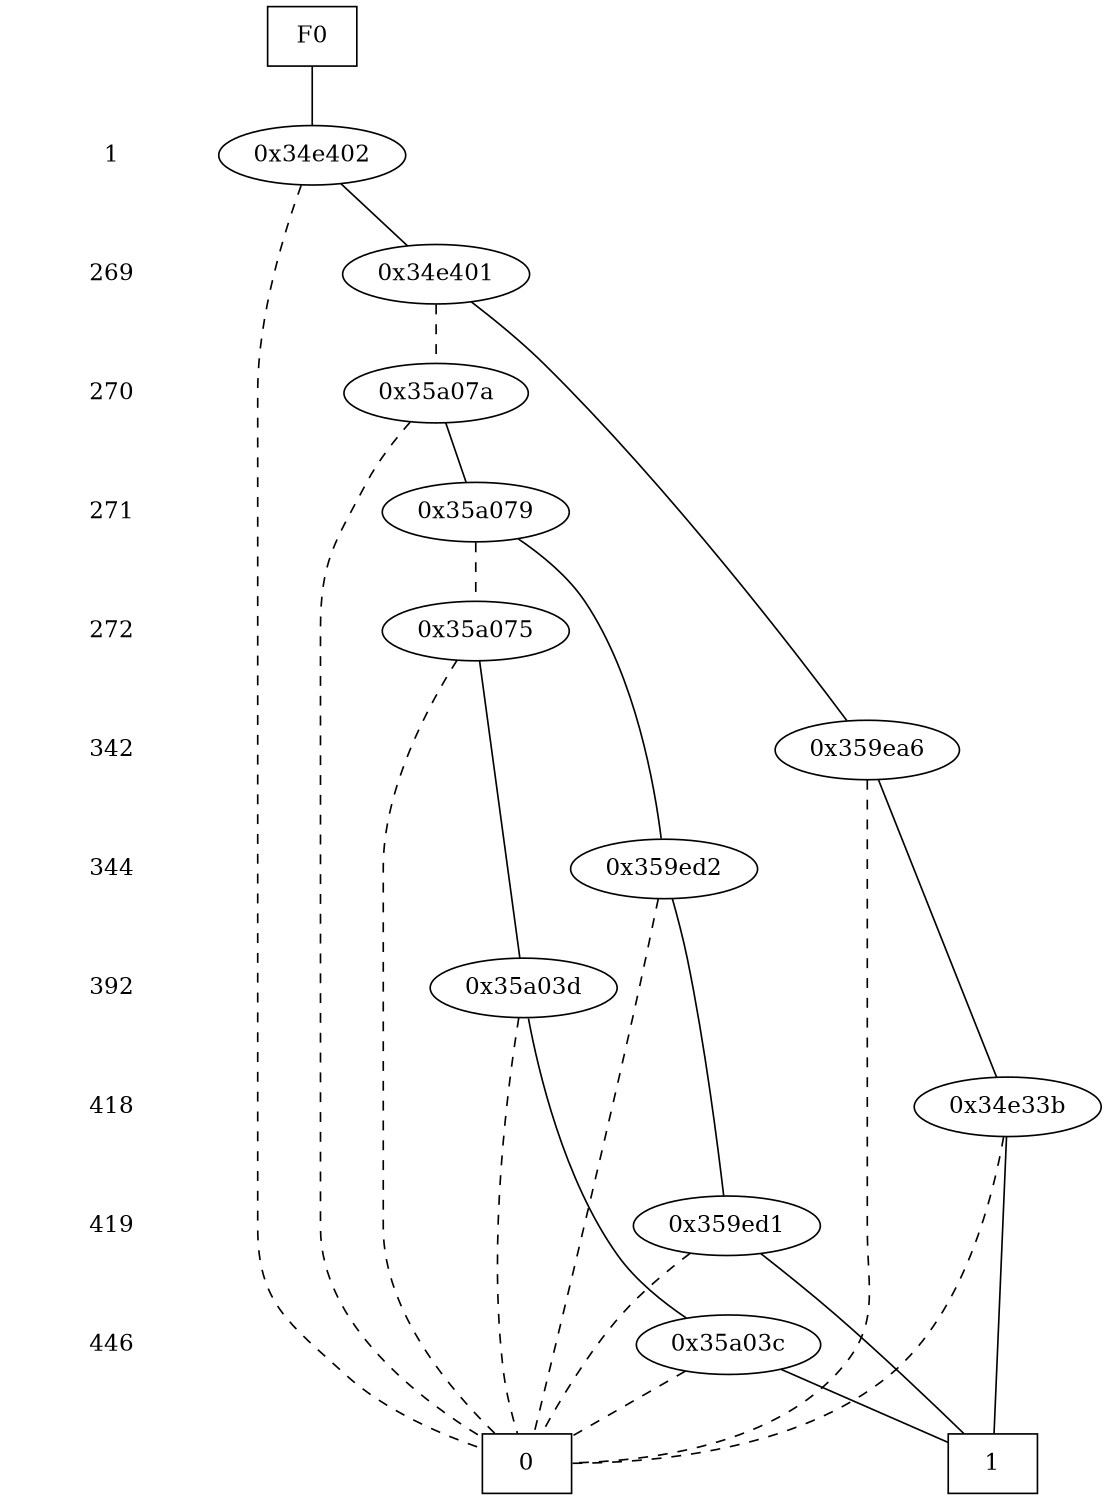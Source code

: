 digraph "ZDD" {
size = "7.5,10"
center = true;
edge [dir = none];
{ node [shape = plaintext];
  edge [style = invis];
  "CONST NODES" [style = invis];
" 1 " -> " 269 " -> " 270 " -> " 271 " -> " 272 " -> " 342 " -> " 344 " -> " 392 " -> " 418 " -> " 419 " -> " 446 " -> "CONST NODES"; 
}
{ rank = same; node [shape = box]; edge [style = invis];
"F0"; }
{ rank = same; " 1 ";
"0x34e402";
}
{ rank = same; " 269 ";
"0x34e401";
}
{ rank = same; " 270 ";
"0x35a07a";
}
{ rank = same; " 271 ";
"0x35a079";
}
{ rank = same; " 272 ";
"0x35a075";
}
{ rank = same; " 342 ";
"0x359ea6";
}
{ rank = same; " 344 ";
"0x359ed2";
}
{ rank = same; " 392 ";
"0x35a03d";
}
{ rank = same; " 418 ";
"0x34e33b";
}
{ rank = same; " 419 ";
"0x359ed1";
}
{ rank = same; " 446 ";
"0x35a03c";
}
{ rank = same; "CONST NODES";
{ node [shape = box]; "0x2b419f";
"0x2b419e";
}
}
"F0" -> "0x34e402" [style = solid];
"0x34e402" -> "0x34e401";
"0x34e402" -> "0x2b419f" [style = dashed];
"0x34e401" -> "0x359ea6";
"0x34e401" -> "0x35a07a" [style = dashed];
"0x35a07a" -> "0x35a079";
"0x35a07a" -> "0x2b419f" [style = dashed];
"0x35a079" -> "0x359ed2";
"0x35a079" -> "0x35a075" [style = dashed];
"0x35a075" -> "0x35a03d";
"0x35a075" -> "0x2b419f" [style = dashed];
"0x359ea6" -> "0x34e33b";
"0x359ea6" -> "0x2b419f" [style = dashed];
"0x359ed2" -> "0x359ed1";
"0x359ed2" -> "0x2b419f" [style = dashed];
"0x35a03d" -> "0x35a03c";
"0x35a03d" -> "0x2b419f" [style = dashed];
"0x34e33b" -> "0x2b419e";
"0x34e33b" -> "0x2b419f" [style = dashed];
"0x359ed1" -> "0x2b419e";
"0x359ed1" -> "0x2b419f" [style = dashed];
"0x35a03c" -> "0x2b419e";
"0x35a03c" -> "0x2b419f" [style = dashed];
"0x2b419f" [label = "0"];
"0x2b419e" [label = "1"];
}
